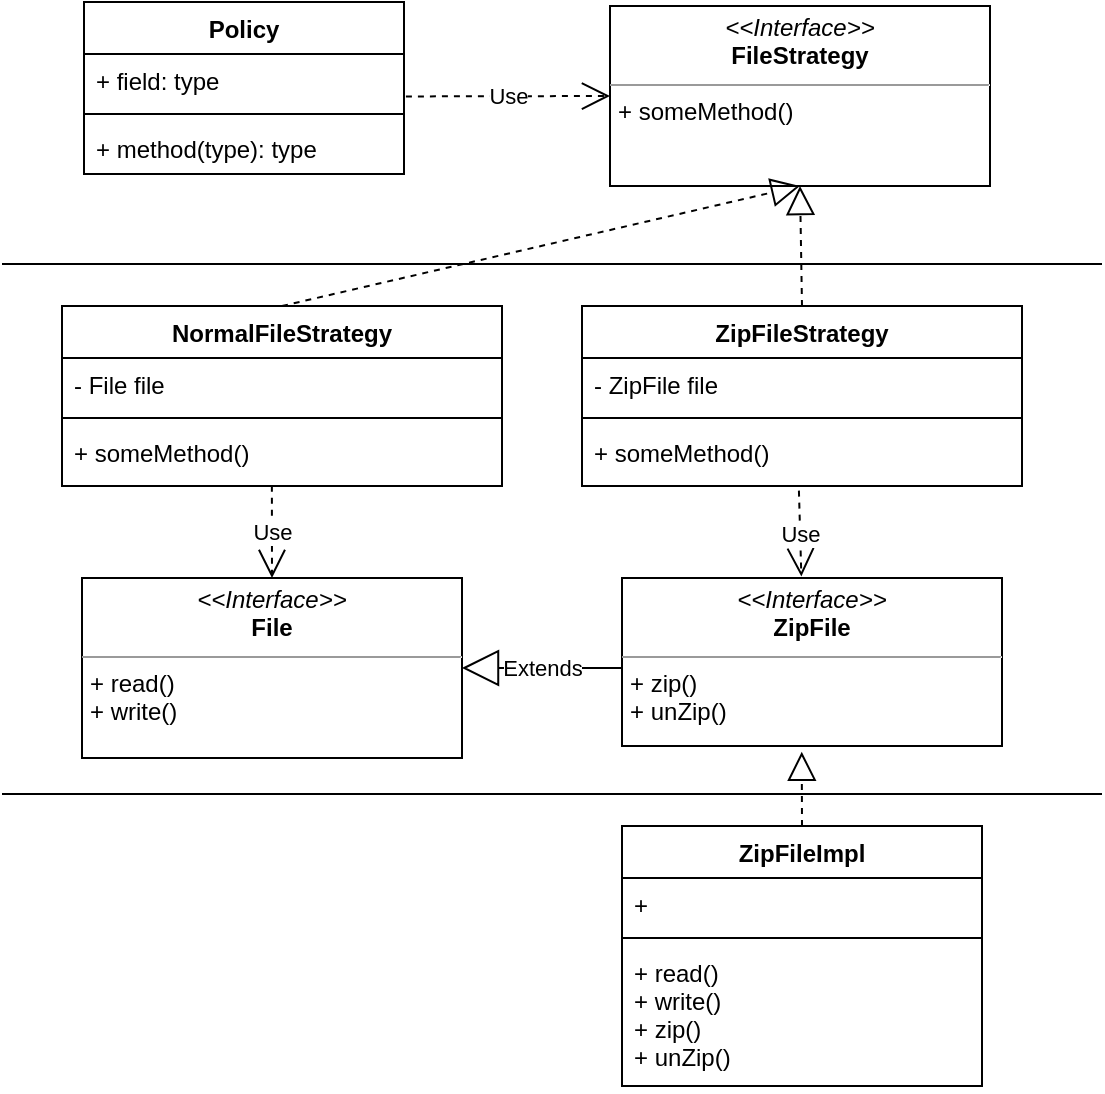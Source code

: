 <mxfile version="13.6.6" type="github"><diagram id="4H6FuaX55NaAWb_NnQRl" name="Page-1"><mxGraphModel dx="1706" dy="647" grid="1" gridSize="10" guides="1" tooltips="1" connect="1" arrows="1" fold="1" page="1" pageScale="1" pageWidth="827" pageHeight="1169" math="0" shadow="0"><root><mxCell id="0"/><mxCell id="1" parent="0"/><mxCell id="XRjCzqOPCwnfIwNAQ5aq-32" value="Use" style="endArrow=open;endSize=12;dashed=1;html=1;entryX=0.5;entryY=0;entryDx=0;entryDy=0;exitX=0.477;exitY=0.995;exitDx=0;exitDy=0;exitPerimeter=0;" edge="1" parent="1" source="XRjCzqOPCwnfIwNAQ5aq-5" target="XRjCzqOPCwnfIwNAQ5aq-34"><mxGeometry width="160" relative="1" as="geometry"><mxPoint x="170" y="370" as="sourcePoint"/><mxPoint x="366.04" y="300.008" as="targetPoint"/></mxGeometry></mxCell><mxCell id="XRjCzqOPCwnfIwNAQ5aq-34" value="&lt;p style=&quot;margin: 0px ; margin-top: 4px ; text-align: center&quot;&gt;&lt;i&gt;&amp;lt;&amp;lt;Interface&amp;gt;&amp;gt;&lt;/i&gt;&lt;br&gt;&lt;b&gt;File&lt;/b&gt;&lt;/p&gt;&lt;hr size=&quot;1&quot;&gt;&lt;p style=&quot;margin: 0px ; margin-left: 4px&quot;&gt;&lt;span&gt;+ read()&lt;/span&gt;&lt;br&gt;&lt;/p&gt;&lt;p style=&quot;margin: 0px ; margin-left: 4px&quot;&gt;+ write()&lt;/p&gt;" style="verticalAlign=top;align=left;overflow=fill;fontSize=12;fontFamily=Helvetica;html=1;" vertex="1" parent="1"><mxGeometry x="90" y="386" width="190" height="90" as="geometry"/></mxCell><mxCell id="XRjCzqOPCwnfIwNAQ5aq-2" value="NormalFileStrategy" style="swimlane;fontStyle=1;align=center;verticalAlign=top;childLayout=stackLayout;horizontal=1;startSize=26;horizontalStack=0;resizeParent=1;resizeParentMax=0;resizeLast=0;collapsible=1;marginBottom=0;" vertex="1" parent="1"><mxGeometry x="80" y="250" width="220" height="90" as="geometry"/></mxCell><mxCell id="XRjCzqOPCwnfIwNAQ5aq-3" value="- File file" style="text;strokeColor=none;fillColor=none;align=left;verticalAlign=top;spacingLeft=4;spacingRight=4;overflow=hidden;rotatable=0;points=[[0,0.5],[1,0.5]];portConstraint=eastwest;" vertex="1" parent="XRjCzqOPCwnfIwNAQ5aq-2"><mxGeometry y="26" width="220" height="26" as="geometry"/></mxCell><mxCell id="XRjCzqOPCwnfIwNAQ5aq-4" value="" style="line;strokeWidth=1;fillColor=none;align=left;verticalAlign=middle;spacingTop=-1;spacingLeft=3;spacingRight=3;rotatable=0;labelPosition=right;points=[];portConstraint=eastwest;" vertex="1" parent="XRjCzqOPCwnfIwNAQ5aq-2"><mxGeometry y="52" width="220" height="8" as="geometry"/></mxCell><mxCell id="XRjCzqOPCwnfIwNAQ5aq-5" value="+ someMethod()" style="text;strokeColor=none;fillColor=none;align=left;verticalAlign=top;spacingLeft=4;spacingRight=4;overflow=hidden;rotatable=0;points=[[0,0.5],[1,0.5]];portConstraint=eastwest;" vertex="1" parent="XRjCzqOPCwnfIwNAQ5aq-2"><mxGeometry y="60" width="220" height="30" as="geometry"/></mxCell><mxCell id="XRjCzqOPCwnfIwNAQ5aq-41" value="&lt;p style=&quot;margin: 0px ; margin-top: 4px ; text-align: center&quot;&gt;&lt;i&gt;&amp;lt;&amp;lt;Interface&amp;gt;&amp;gt;&lt;/i&gt;&lt;br&gt;&lt;b&gt;ZipFile&lt;/b&gt;&lt;/p&gt;&lt;hr size=&quot;1&quot;&gt;&lt;p style=&quot;margin: 0px ; margin-left: 4px&quot;&gt;&lt;span&gt;+ zip()&lt;/span&gt;&lt;/p&gt;&lt;p style=&quot;margin: 0px ; margin-left: 4px&quot;&gt;+ unZip()&lt;/p&gt;" style="verticalAlign=top;align=left;overflow=fill;fontSize=12;fontFamily=Helvetica;html=1;" vertex="1" parent="1"><mxGeometry x="360" y="386" width="190" height="84" as="geometry"/></mxCell><mxCell id="XRjCzqOPCwnfIwNAQ5aq-43" value="" style="endArrow=block;dashed=1;endFill=0;endSize=12;html=1;entryX=0.473;entryY=1.034;entryDx=0;entryDy=0;exitX=0.5;exitY=0;exitDx=0;exitDy=0;entryPerimeter=0;" edge="1" parent="1" source="XRjCzqOPCwnfIwNAQ5aq-18" target="XRjCzqOPCwnfIwNAQ5aq-41"><mxGeometry width="160" relative="1" as="geometry"><mxPoint x="350" y="590" as="sourcePoint"/><mxPoint x="370" y="470" as="targetPoint"/></mxGeometry></mxCell><mxCell id="XRjCzqOPCwnfIwNAQ5aq-48" value="Use" style="endArrow=open;endSize=12;dashed=1;html=1;entryX=0.472;entryY=-0.009;entryDx=0;entryDy=0;exitX=0.493;exitY=1.077;exitDx=0;exitDy=0;exitPerimeter=0;entryPerimeter=0;" edge="1" parent="1" source="XRjCzqOPCwnfIwNAQ5aq-47" target="XRjCzqOPCwnfIwNAQ5aq-41"><mxGeometry width="160" relative="1" as="geometry"><mxPoint x="190" y="480" as="sourcePoint"/><mxPoint x="420" y="360" as="targetPoint"/></mxGeometry></mxCell><mxCell id="XRjCzqOPCwnfIwNAQ5aq-49" value="Extends" style="endArrow=block;endSize=16;endFill=0;html=1;entryX=1;entryY=0.5;entryDx=0;entryDy=0;" edge="1" parent="1" target="XRjCzqOPCwnfIwNAQ5aq-34"><mxGeometry width="160" relative="1" as="geometry"><mxPoint x="360" y="431" as="sourcePoint"/><mxPoint x="420" y="360" as="targetPoint"/></mxGeometry></mxCell><mxCell id="XRjCzqOPCwnfIwNAQ5aq-18" value="ZipFileImpl" style="swimlane;fontStyle=1;align=center;verticalAlign=top;childLayout=stackLayout;horizontal=1;startSize=26;horizontalStack=0;resizeParent=1;resizeParentMax=0;resizeLast=0;collapsible=1;marginBottom=0;" vertex="1" parent="1"><mxGeometry x="360" y="510" width="180" height="130" as="geometry"/></mxCell><mxCell id="XRjCzqOPCwnfIwNAQ5aq-19" value="+ " style="text;strokeColor=none;fillColor=none;align=left;verticalAlign=top;spacingLeft=4;spacingRight=4;overflow=hidden;rotatable=0;points=[[0,0.5],[1,0.5]];portConstraint=eastwest;" vertex="1" parent="XRjCzqOPCwnfIwNAQ5aq-18"><mxGeometry y="26" width="180" height="26" as="geometry"/></mxCell><mxCell id="XRjCzqOPCwnfIwNAQ5aq-20" value="" style="line;strokeWidth=1;fillColor=none;align=left;verticalAlign=middle;spacingTop=-1;spacingLeft=3;spacingRight=3;rotatable=0;labelPosition=right;points=[];portConstraint=eastwest;" vertex="1" parent="XRjCzqOPCwnfIwNAQ5aq-18"><mxGeometry y="52" width="180" height="8" as="geometry"/></mxCell><mxCell id="XRjCzqOPCwnfIwNAQ5aq-21" value="+ read()&#10;+ write()&#10;+ zip()&#10;+ unZip()" style="text;strokeColor=none;fillColor=none;align=left;verticalAlign=top;spacingLeft=4;spacingRight=4;overflow=hidden;rotatable=0;points=[[0,0.5],[1,0.5]];portConstraint=eastwest;" vertex="1" parent="XRjCzqOPCwnfIwNAQ5aq-18"><mxGeometry y="60" width="180" height="70" as="geometry"/></mxCell><mxCell id="XRjCzqOPCwnfIwNAQ5aq-54" value="" style="line;strokeWidth=1;fillColor=none;align=left;verticalAlign=middle;spacingTop=-1;spacingLeft=3;spacingRight=3;rotatable=0;labelPosition=right;points=[];portConstraint=eastwest;" vertex="1" parent="1"><mxGeometry x="50" y="490" width="550" height="8" as="geometry"/></mxCell><mxCell id="XRjCzqOPCwnfIwNAQ5aq-55" value="" style="line;strokeWidth=1;fillColor=none;align=left;verticalAlign=middle;spacingTop=-1;spacingLeft=3;spacingRight=3;rotatable=0;labelPosition=right;points=[];portConstraint=eastwest;" vertex="1" parent="1"><mxGeometry x="50" y="225" width="550" height="8" as="geometry"/></mxCell><mxCell id="XRjCzqOPCwnfIwNAQ5aq-56" value="&lt;p style=&quot;margin: 0px ; margin-top: 4px ; text-align: center&quot;&gt;&lt;i&gt;&amp;lt;&amp;lt;Interface&amp;gt;&amp;gt;&lt;/i&gt;&lt;br&gt;&lt;b&gt;FileStrategy&lt;/b&gt;&lt;/p&gt;&lt;hr size=&quot;1&quot;&gt;&lt;p style=&quot;margin: 0px ; margin-left: 4px&quot;&gt;&lt;span&gt;+ someMethod()&lt;/span&gt;&lt;/p&gt;" style="verticalAlign=top;align=left;overflow=fill;fontSize=12;fontFamily=Helvetica;html=1;" vertex="1" parent="1"><mxGeometry x="354" y="100" width="190" height="90" as="geometry"/></mxCell><mxCell id="XRjCzqOPCwnfIwNAQ5aq-57" value="" style="endArrow=block;dashed=1;endFill=0;endSize=12;html=1;entryX=0.5;entryY=1;entryDx=0;entryDy=0;exitX=0.5;exitY=0;exitDx=0;exitDy=0;" edge="1" parent="1" source="XRjCzqOPCwnfIwNAQ5aq-2" target="XRjCzqOPCwnfIwNAQ5aq-56"><mxGeometry width="160" relative="1" as="geometry"><mxPoint x="240" y="200" as="sourcePoint"/><mxPoint x="400" y="200" as="targetPoint"/></mxGeometry></mxCell><mxCell id="XRjCzqOPCwnfIwNAQ5aq-58" value="" style="endArrow=block;dashed=1;endFill=0;endSize=12;html=1;entryX=0.5;entryY=1;entryDx=0;entryDy=0;exitX=0.5;exitY=0;exitDx=0;exitDy=0;" edge="1" parent="1" source="XRjCzqOPCwnfIwNAQ5aq-44" target="XRjCzqOPCwnfIwNAQ5aq-56"><mxGeometry width="160" relative="1" as="geometry"><mxPoint x="210" y="270" as="sourcePoint"/><mxPoint x="370" y="270" as="targetPoint"/></mxGeometry></mxCell><mxCell id="XRjCzqOPCwnfIwNAQ5aq-44" value="ZipFileStrategy" style="swimlane;fontStyle=1;align=center;verticalAlign=top;childLayout=stackLayout;horizontal=1;startSize=26;horizontalStack=0;resizeParent=1;resizeParentMax=0;resizeLast=0;collapsible=1;marginBottom=0;" vertex="1" parent="1"><mxGeometry x="340" y="250" width="220" height="90" as="geometry"/></mxCell><mxCell id="XRjCzqOPCwnfIwNAQ5aq-45" value="- ZipFile file" style="text;strokeColor=none;fillColor=none;align=left;verticalAlign=top;spacingLeft=4;spacingRight=4;overflow=hidden;rotatable=0;points=[[0,0.5],[1,0.5]];portConstraint=eastwest;" vertex="1" parent="XRjCzqOPCwnfIwNAQ5aq-44"><mxGeometry y="26" width="220" height="26" as="geometry"/></mxCell><mxCell id="XRjCzqOPCwnfIwNAQ5aq-46" value="" style="line;strokeWidth=1;fillColor=none;align=left;verticalAlign=middle;spacingTop=-1;spacingLeft=3;spacingRight=3;rotatable=0;labelPosition=right;points=[];portConstraint=eastwest;" vertex="1" parent="XRjCzqOPCwnfIwNAQ5aq-44"><mxGeometry y="52" width="220" height="8" as="geometry"/></mxCell><mxCell id="XRjCzqOPCwnfIwNAQ5aq-47" value="+ someMethod()" style="text;strokeColor=none;fillColor=none;align=left;verticalAlign=top;spacingLeft=4;spacingRight=4;overflow=hidden;rotatable=0;points=[[0,0.5],[1,0.5]];portConstraint=eastwest;" vertex="1" parent="XRjCzqOPCwnfIwNAQ5aq-44"><mxGeometry y="60" width="220" height="30" as="geometry"/></mxCell><mxCell id="XRjCzqOPCwnfIwNAQ5aq-63" value="Use" style="endArrow=open;endSize=12;dashed=1;html=1;entryX=0;entryY=0.5;entryDx=0;entryDy=0;exitX=1.006;exitY=0.816;exitDx=0;exitDy=0;exitPerimeter=0;" edge="1" parent="1" source="XRjCzqOPCwnfIwNAQ5aq-60" target="XRjCzqOPCwnfIwNAQ5aq-56"><mxGeometry width="160" relative="1" as="geometry"><mxPoint x="180" y="200" as="sourcePoint"/><mxPoint x="340" y="200" as="targetPoint"/></mxGeometry></mxCell><mxCell id="XRjCzqOPCwnfIwNAQ5aq-59" value="Policy" style="swimlane;fontStyle=1;align=center;verticalAlign=top;childLayout=stackLayout;horizontal=1;startSize=26;horizontalStack=0;resizeParent=1;resizeParentMax=0;resizeLast=0;collapsible=1;marginBottom=0;" vertex="1" parent="1"><mxGeometry x="91" y="98" width="160" height="86" as="geometry"/></mxCell><mxCell id="XRjCzqOPCwnfIwNAQ5aq-60" value="+ field: type" style="text;strokeColor=none;fillColor=none;align=left;verticalAlign=top;spacingLeft=4;spacingRight=4;overflow=hidden;rotatable=0;points=[[0,0.5],[1,0.5]];portConstraint=eastwest;" vertex="1" parent="XRjCzqOPCwnfIwNAQ5aq-59"><mxGeometry y="26" width="160" height="26" as="geometry"/></mxCell><mxCell id="XRjCzqOPCwnfIwNAQ5aq-61" value="" style="line;strokeWidth=1;fillColor=none;align=left;verticalAlign=middle;spacingTop=-1;spacingLeft=3;spacingRight=3;rotatable=0;labelPosition=right;points=[];portConstraint=eastwest;" vertex="1" parent="XRjCzqOPCwnfIwNAQ5aq-59"><mxGeometry y="52" width="160" height="8" as="geometry"/></mxCell><mxCell id="XRjCzqOPCwnfIwNAQ5aq-62" value="+ method(type): type" style="text;strokeColor=none;fillColor=none;align=left;verticalAlign=top;spacingLeft=4;spacingRight=4;overflow=hidden;rotatable=0;points=[[0,0.5],[1,0.5]];portConstraint=eastwest;" vertex="1" parent="XRjCzqOPCwnfIwNAQ5aq-59"><mxGeometry y="60" width="160" height="26" as="geometry"/></mxCell></root></mxGraphModel></diagram></mxfile>
